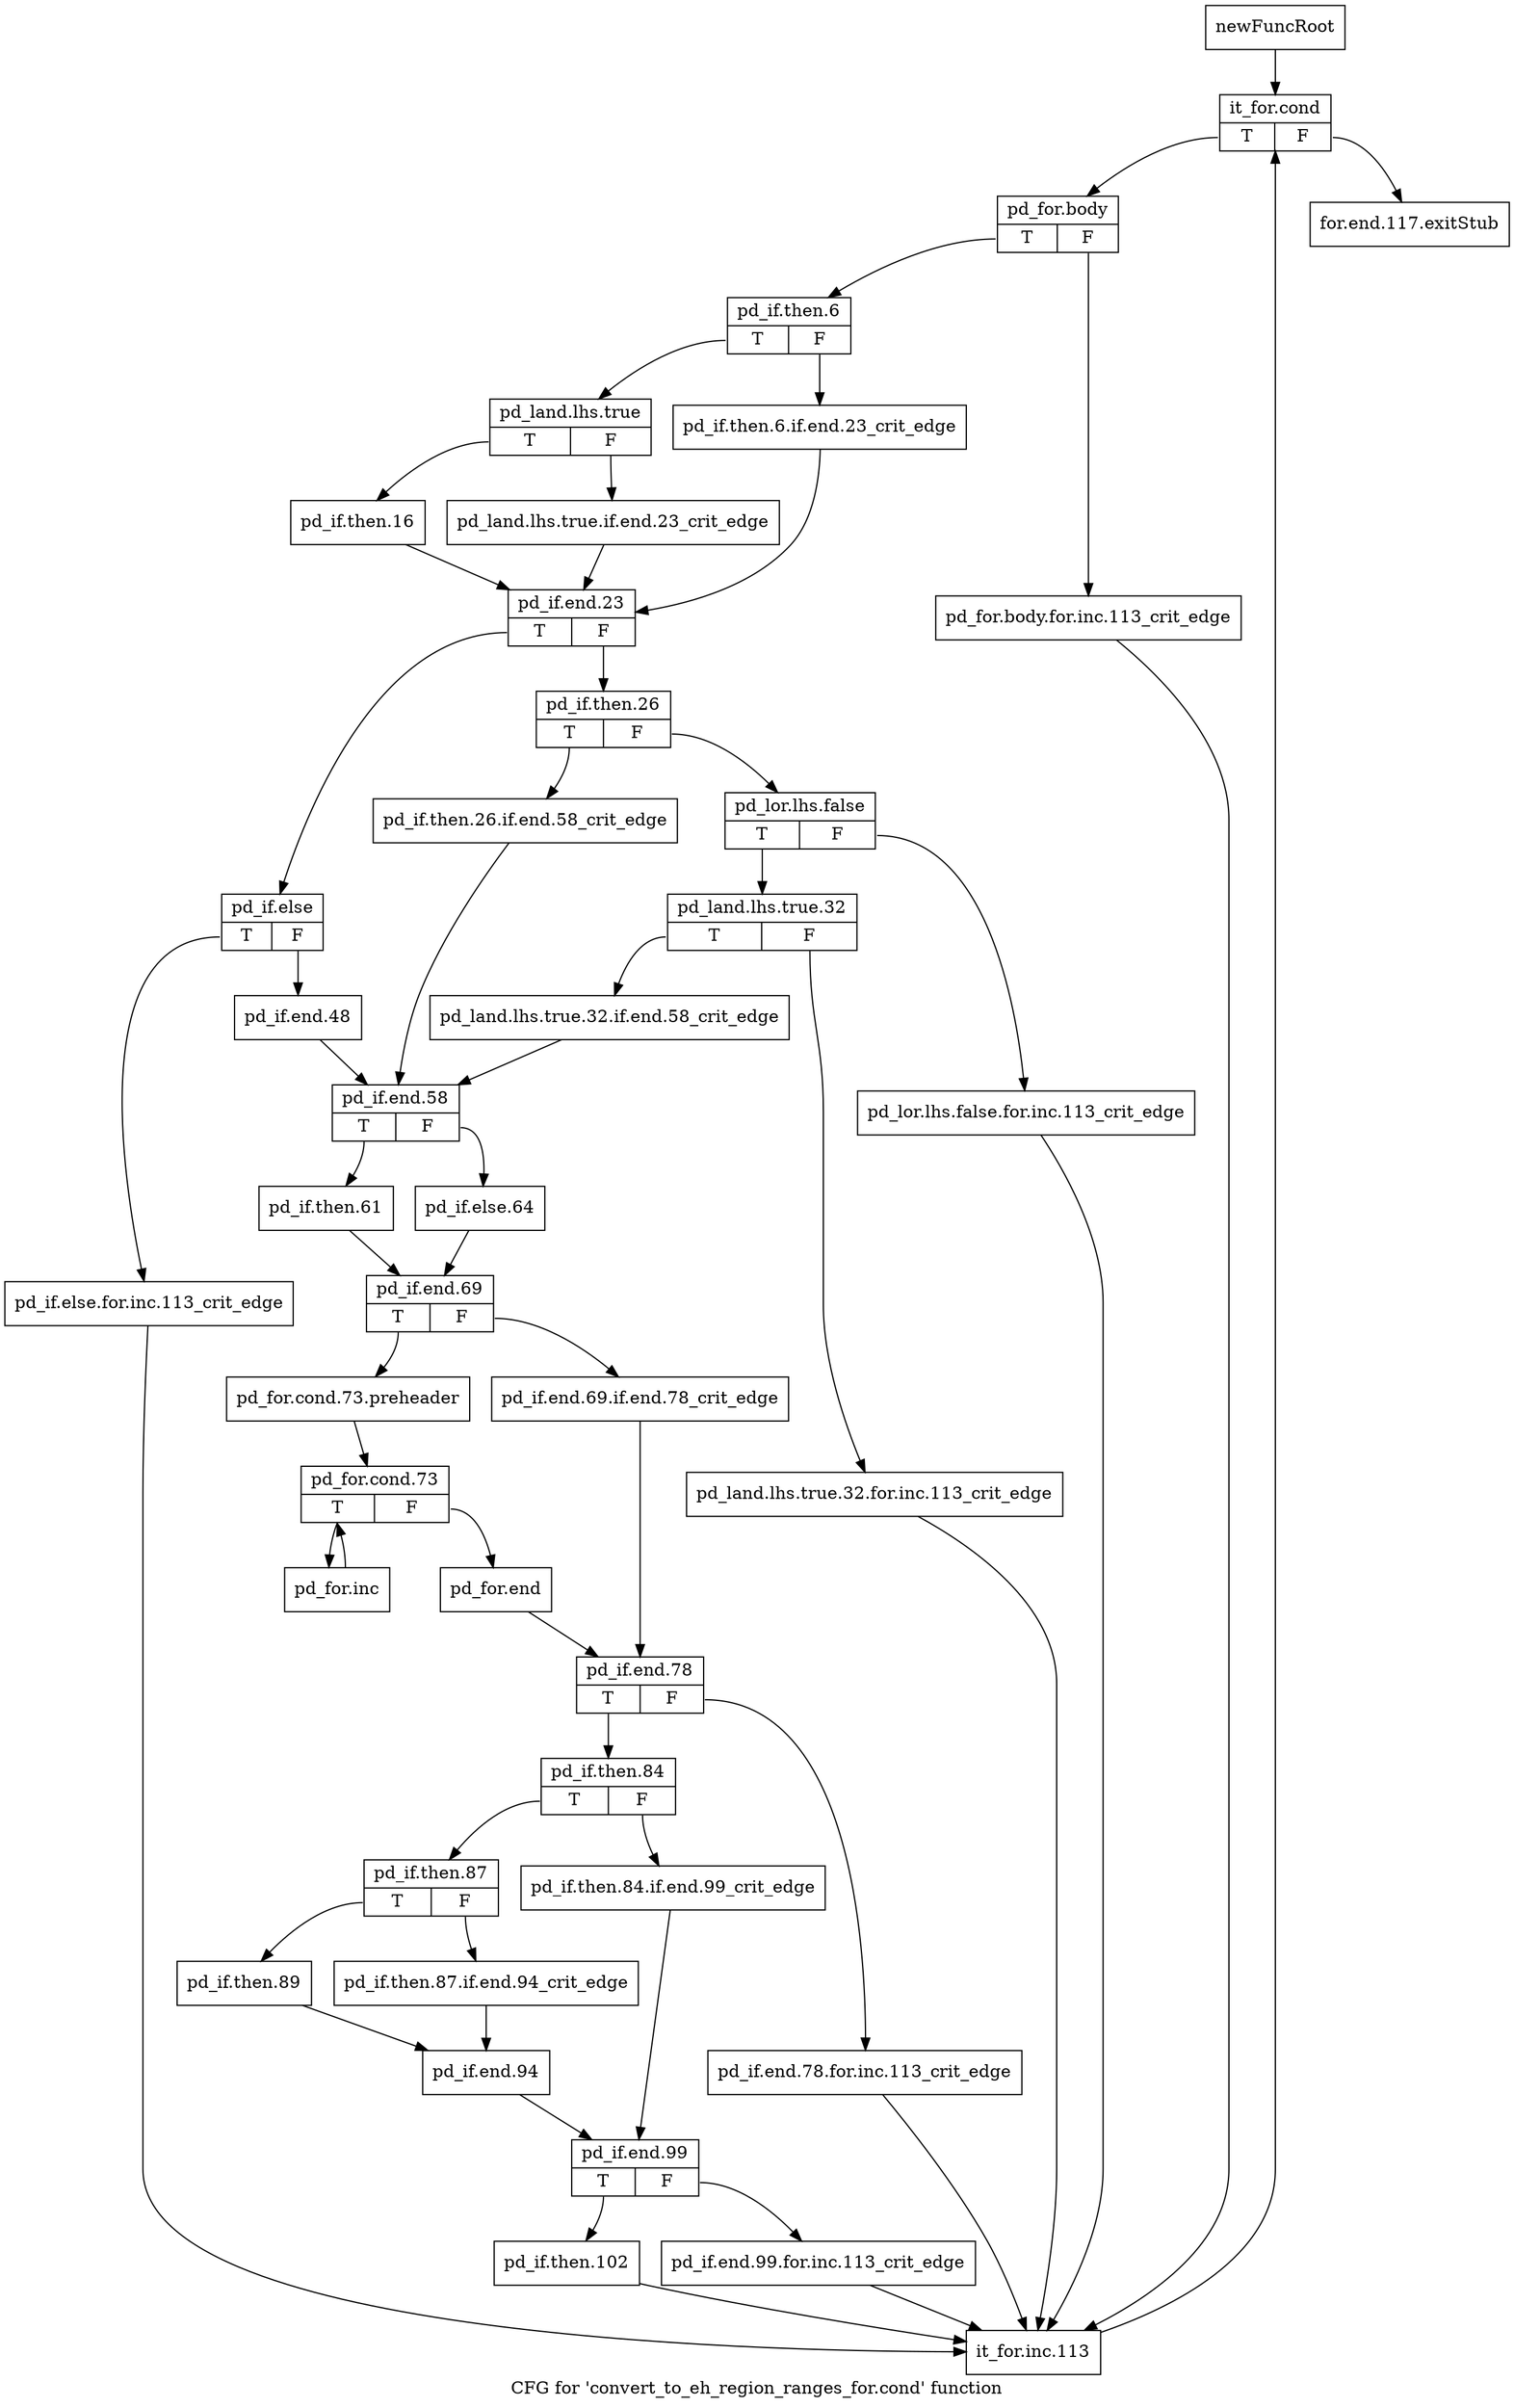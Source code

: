digraph "CFG for 'convert_to_eh_region_ranges_for.cond' function" {
	label="CFG for 'convert_to_eh_region_ranges_for.cond' function";

	Node0xacb7e70 [shape=record,label="{newFuncRoot}"];
	Node0xacb7e70 -> Node0xacb7f10;
	Node0xacb7ec0 [shape=record,label="{for.end.117.exitStub}"];
	Node0xacb7f10 [shape=record,label="{it_for.cond|{<s0>T|<s1>F}}"];
	Node0xacb7f10:s0 -> Node0xacb7f60;
	Node0xacb7f10:s1 -> Node0xacb7ec0;
	Node0xacb7f60 [shape=record,label="{pd_for.body|{<s0>T|<s1>F}}"];
	Node0xacb7f60:s0 -> Node0xacb8000;
	Node0xacb7f60:s1 -> Node0xacb7fb0;
	Node0xacb7fb0 [shape=record,label="{pd_for.body.for.inc.113_crit_edge}"];
	Node0xacb7fb0 -> Node0xacb8b40;
	Node0xacb8000 [shape=record,label="{pd_if.then.6|{<s0>T|<s1>F}}"];
	Node0xacb8000:s0 -> Node0xacb80a0;
	Node0xacb8000:s1 -> Node0xacb8050;
	Node0xacb8050 [shape=record,label="{pd_if.then.6.if.end.23_crit_edge}"];
	Node0xacb8050 -> Node0xacb8190;
	Node0xacb80a0 [shape=record,label="{pd_land.lhs.true|{<s0>T|<s1>F}}"];
	Node0xacb80a0:s0 -> Node0xacb8140;
	Node0xacb80a0:s1 -> Node0xacb80f0;
	Node0xacb80f0 [shape=record,label="{pd_land.lhs.true.if.end.23_crit_edge}"];
	Node0xacb80f0 -> Node0xacb8190;
	Node0xacb8140 [shape=record,label="{pd_if.then.16}"];
	Node0xacb8140 -> Node0xacb8190;
	Node0xacb8190 [shape=record,label="{pd_if.end.23|{<s0>T|<s1>F}}"];
	Node0xacb8190:s0 -> Node0xacb8410;
	Node0xacb8190:s1 -> Node0xacb81e0;
	Node0xacb81e0 [shape=record,label="{pd_if.then.26|{<s0>T|<s1>F}}"];
	Node0xacb81e0:s0 -> Node0xacb83c0;
	Node0xacb81e0:s1 -> Node0xacb8230;
	Node0xacb8230 [shape=record,label="{pd_lor.lhs.false|{<s0>T|<s1>F}}"];
	Node0xacb8230:s0 -> Node0xacb82d0;
	Node0xacb8230:s1 -> Node0xacb8280;
	Node0xacb8280 [shape=record,label="{pd_lor.lhs.false.for.inc.113_crit_edge}"];
	Node0xacb8280 -> Node0xacb8b40;
	Node0xacb82d0 [shape=record,label="{pd_land.lhs.true.32|{<s0>T|<s1>F}}"];
	Node0xacb82d0:s0 -> Node0xacb8370;
	Node0xacb82d0:s1 -> Node0xacb8320;
	Node0xacb8320 [shape=record,label="{pd_land.lhs.true.32.for.inc.113_crit_edge}"];
	Node0xacb8320 -> Node0xacb8b40;
	Node0xacb8370 [shape=record,label="{pd_land.lhs.true.32.if.end.58_crit_edge}"];
	Node0xacb8370 -> Node0xacb84b0;
	Node0xacb83c0 [shape=record,label="{pd_if.then.26.if.end.58_crit_edge}"];
	Node0xacb83c0 -> Node0xacb84b0;
	Node0xacb8410 [shape=record,label="{pd_if.else|{<s0>T|<s1>F}}"];
	Node0xacb8410:s0 -> Node0xacb8af0;
	Node0xacb8410:s1 -> Node0xacb8460;
	Node0xacb8460 [shape=record,label="{pd_if.end.48}"];
	Node0xacb8460 -> Node0xacb84b0;
	Node0xacb84b0 [shape=record,label="{pd_if.end.58|{<s0>T|<s1>F}}"];
	Node0xacb84b0:s0 -> Node0xacb8550;
	Node0xacb84b0:s1 -> Node0xacb8500;
	Node0xacb8500 [shape=record,label="{pd_if.else.64}"];
	Node0xacb8500 -> Node0xacb85a0;
	Node0xacb8550 [shape=record,label="{pd_if.then.61}"];
	Node0xacb8550 -> Node0xacb85a0;
	Node0xacb85a0 [shape=record,label="{pd_if.end.69|{<s0>T|<s1>F}}"];
	Node0xacb85a0:s0 -> Node0xacb8640;
	Node0xacb85a0:s1 -> Node0xacb85f0;
	Node0xacb85f0 [shape=record,label="{pd_if.end.69.if.end.78_crit_edge}"];
	Node0xacb85f0 -> Node0xacb8730;
	Node0xacb8640 [shape=record,label="{pd_for.cond.73.preheader}"];
	Node0xacb8640 -> Node0xacb8690;
	Node0xacb8690 [shape=record,label="{pd_for.cond.73|{<s0>T|<s1>F}}"];
	Node0xacb8690:s0 -> Node0xacb8aa0;
	Node0xacb8690:s1 -> Node0xacb86e0;
	Node0xacb86e0 [shape=record,label="{pd_for.end}"];
	Node0xacb86e0 -> Node0xacb8730;
	Node0xacb8730 [shape=record,label="{pd_if.end.78|{<s0>T|<s1>F}}"];
	Node0xacb8730:s0 -> Node0xacb87d0;
	Node0xacb8730:s1 -> Node0xacb8780;
	Node0xacb8780 [shape=record,label="{pd_if.end.78.for.inc.113_crit_edge}"];
	Node0xacb8780 -> Node0xacb8b40;
	Node0xacb87d0 [shape=record,label="{pd_if.then.84|{<s0>T|<s1>F}}"];
	Node0xacb87d0:s0 -> Node0xacb8870;
	Node0xacb87d0:s1 -> Node0xacb8820;
	Node0xacb8820 [shape=record,label="{pd_if.then.84.if.end.99_crit_edge}"];
	Node0xacb8820 -> Node0xacb89b0;
	Node0xacb8870 [shape=record,label="{pd_if.then.87|{<s0>T|<s1>F}}"];
	Node0xacb8870:s0 -> Node0xacb8910;
	Node0xacb8870:s1 -> Node0xacb88c0;
	Node0xacb88c0 [shape=record,label="{pd_if.then.87.if.end.94_crit_edge}"];
	Node0xacb88c0 -> Node0xacb8960;
	Node0xacb8910 [shape=record,label="{pd_if.then.89}"];
	Node0xacb8910 -> Node0xacb8960;
	Node0xacb8960 [shape=record,label="{pd_if.end.94}"];
	Node0xacb8960 -> Node0xacb89b0;
	Node0xacb89b0 [shape=record,label="{pd_if.end.99|{<s0>T|<s1>F}}"];
	Node0xacb89b0:s0 -> Node0xacb8a50;
	Node0xacb89b0:s1 -> Node0xacb8a00;
	Node0xacb8a00 [shape=record,label="{pd_if.end.99.for.inc.113_crit_edge}"];
	Node0xacb8a00 -> Node0xacb8b40;
	Node0xacb8a50 [shape=record,label="{pd_if.then.102}"];
	Node0xacb8a50 -> Node0xacb8b40;
	Node0xacb8aa0 [shape=record,label="{pd_for.inc}"];
	Node0xacb8aa0 -> Node0xacb8690;
	Node0xacb8af0 [shape=record,label="{pd_if.else.for.inc.113_crit_edge}"];
	Node0xacb8af0 -> Node0xacb8b40;
	Node0xacb8b40 [shape=record,label="{it_for.inc.113}"];
	Node0xacb8b40 -> Node0xacb7f10;
}
